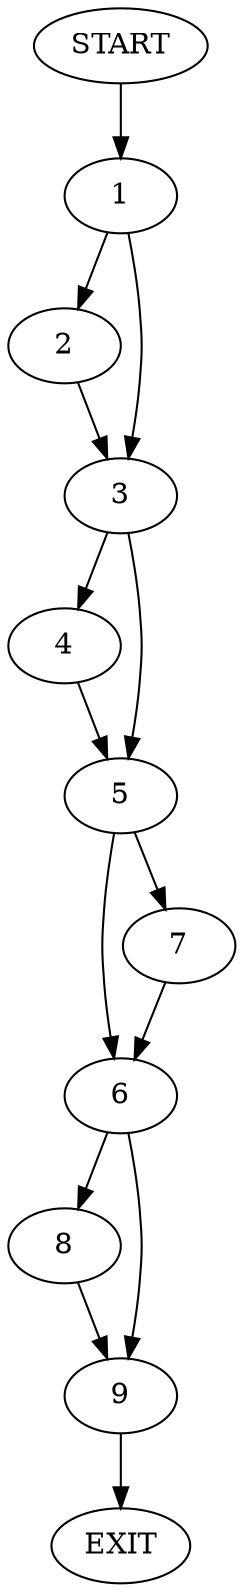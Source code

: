 digraph {
0 [label="START"]
10 [label="EXIT"]
0 -> 1
1 -> 2
1 -> 3
3 -> 4
3 -> 5
2 -> 3
4 -> 5
5 -> 6
5 -> 7
7 -> 6
6 -> 8
6 -> 9
9 -> 10
8 -> 9
}
